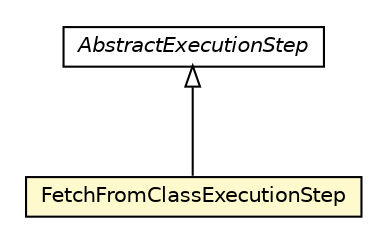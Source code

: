 #!/usr/local/bin/dot
#
# Class diagram 
# Generated by UMLGraph version R5_6-24-gf6e263 (http://www.umlgraph.org/)
#

digraph G {
	edge [fontname="Helvetica",fontsize=10,labelfontname="Helvetica",labelfontsize=10];
	node [fontname="Helvetica",fontsize=10,shape=plaintext];
	nodesep=0.25;
	ranksep=0.5;
	// com.orientechnologies.orient.core.sql.executor.AbstractExecutionStep
	c967261 [label=<<table title="com.orientechnologies.orient.core.sql.executor.AbstractExecutionStep" border="0" cellborder="1" cellspacing="0" cellpadding="2" port="p" href="./AbstractExecutionStep.html">
		<tr><td><table border="0" cellspacing="0" cellpadding="1">
<tr><td align="center" balign="center"><font face="Helvetica-Oblique"> AbstractExecutionStep </font></td></tr>
		</table></td></tr>
		</table>>, URL="./AbstractExecutionStep.html", fontname="Helvetica", fontcolor="black", fontsize=10.0];
	// com.orientechnologies.orient.core.sql.executor.FetchFromClassExecutionStep
	c967346 [label=<<table title="com.orientechnologies.orient.core.sql.executor.FetchFromClassExecutionStep" border="0" cellborder="1" cellspacing="0" cellpadding="2" port="p" bgcolor="lemonChiffon" href="./FetchFromClassExecutionStep.html">
		<tr><td><table border="0" cellspacing="0" cellpadding="1">
<tr><td align="center" balign="center"> FetchFromClassExecutionStep </td></tr>
		</table></td></tr>
		</table>>, URL="./FetchFromClassExecutionStep.html", fontname="Helvetica", fontcolor="black", fontsize=10.0];
	//com.orientechnologies.orient.core.sql.executor.FetchFromClassExecutionStep extends com.orientechnologies.orient.core.sql.executor.AbstractExecutionStep
	c967261:p -> c967346:p [dir=back,arrowtail=empty];
}

